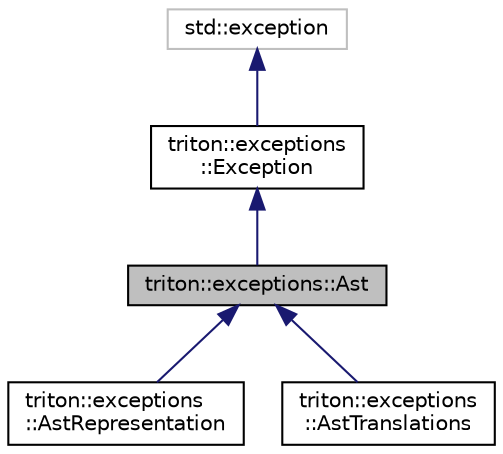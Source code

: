 digraph "triton::exceptions::Ast"
{
  edge [fontname="Helvetica",fontsize="10",labelfontname="Helvetica",labelfontsize="10"];
  node [fontname="Helvetica",fontsize="10",shape=record];
  Node0 [label="triton::exceptions::Ast",height=0.2,width=0.4,color="black", fillcolor="grey75", style="filled", fontcolor="black"];
  Node1 -> Node0 [dir="back",color="midnightblue",fontsize="10",style="solid",fontname="Helvetica"];
  Node1 [label="triton::exceptions\l::Exception",height=0.2,width=0.4,color="black", fillcolor="white", style="filled",URL="$classtriton_1_1exceptions_1_1Exception.html",tooltip="The root class of all exceptions. "];
  Node2 -> Node1 [dir="back",color="midnightblue",fontsize="10",style="solid",fontname="Helvetica"];
  Node2 [label="std::exception",height=0.2,width=0.4,color="grey75", fillcolor="white", style="filled"];
  Node0 -> Node3 [dir="back",color="midnightblue",fontsize="10",style="solid",fontname="Helvetica"];
  Node3 [label="triton::exceptions\l::AstRepresentation",height=0.2,width=0.4,color="black", fillcolor="white", style="filled",URL="$classtriton_1_1exceptions_1_1AstRepresentation.html",tooltip="The exception class used by all AST node representations. "];
  Node0 -> Node4 [dir="back",color="midnightblue",fontsize="10",style="solid",fontname="Helvetica"];
  Node4 [label="triton::exceptions\l::AstTranslations",height=0.2,width=0.4,color="black", fillcolor="white", style="filled",URL="$classtriton_1_1exceptions_1_1AstTranslations.html",tooltip="The exception class used by all AST translations (z3 <-> triton). "];
}
